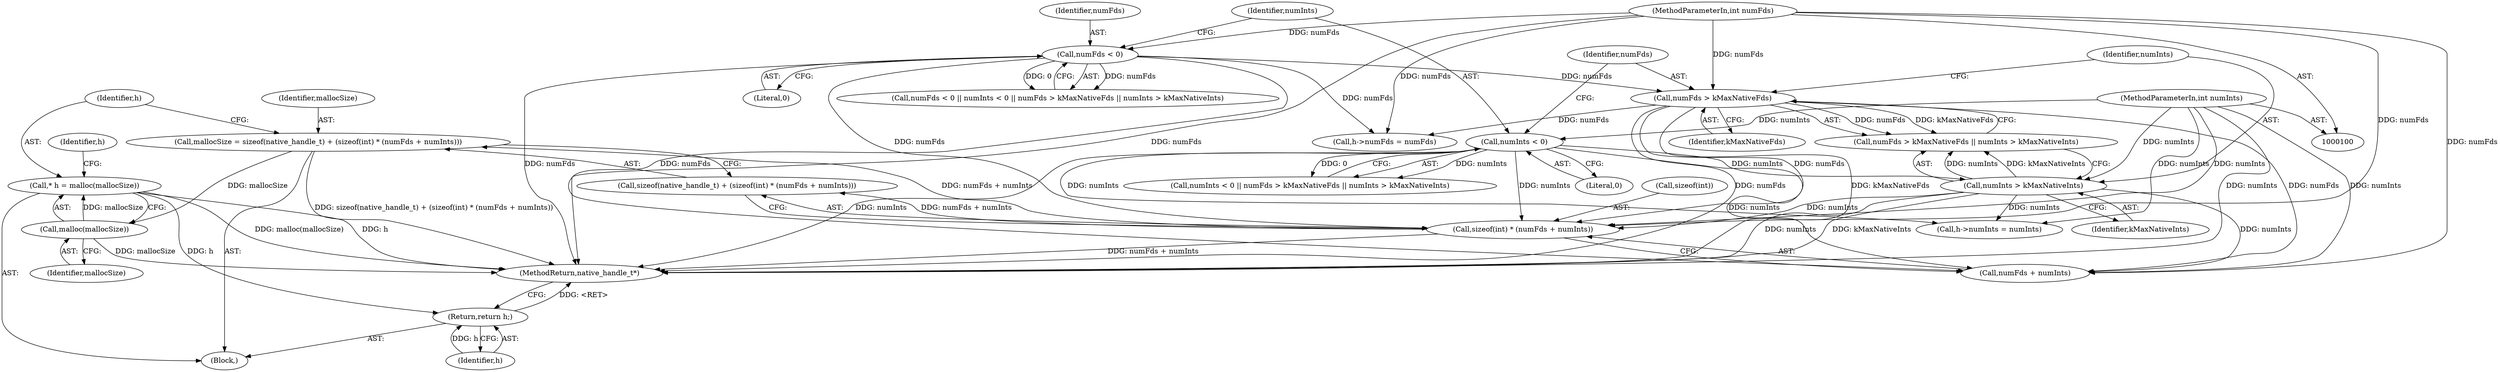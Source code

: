 digraph "0_Android_e8c62fb484151f76ab88b1d5130f38de24ac8c14@API" {
"1000136" [label="(Call,* h = malloc(mallocSize))"];
"1000138" [label="(Call,malloc(mallocSize))"];
"1000124" [label="(Call,mallocSize = sizeof(native_handle_t) + (sizeof(int) * (numFds + numInts)))"];
"1000129" [label="(Call,sizeof(int) * (numFds + numInts))"];
"1000106" [label="(Call,numFds < 0)"];
"1000101" [label="(MethodParameterIn,int numFds)"];
"1000114" [label="(Call,numFds > kMaxNativeFds)"];
"1000117" [label="(Call,numInts > kMaxNativeInts)"];
"1000110" [label="(Call,numInts < 0)"];
"1000102" [label="(MethodParameterIn,int numInts)"];
"1000159" [label="(Return,return h;)"];
"1000114" [label="(Call,numFds > kMaxNativeFds)"];
"1000137" [label="(Identifier,h)"];
"1000160" [label="(Identifier,h)"];
"1000136" [label="(Call,* h = malloc(mallocSize))"];
"1000113" [label="(Call,numFds > kMaxNativeFds || numInts > kMaxNativeInts)"];
"1000125" [label="(Identifier,mallocSize)"];
"1000117" [label="(Call,numInts > kMaxNativeInts)"];
"1000107" [label="(Identifier,numFds)"];
"1000116" [label="(Identifier,kMaxNativeFds)"];
"1000161" [label="(MethodReturn,native_handle_t*)"];
"1000132" [label="(Call,numFds + numInts)"];
"1000101" [label="(MethodParameterIn,int numFds)"];
"1000111" [label="(Identifier,numInts)"];
"1000115" [label="(Identifier,numFds)"];
"1000124" [label="(Call,mallocSize = sizeof(native_handle_t) + (sizeof(int) * (numFds + numInts)))"];
"1000103" [label="(Block,)"];
"1000159" [label="(Return,return h;)"];
"1000112" [label="(Literal,0)"];
"1000110" [label="(Call,numInts < 0)"];
"1000118" [label="(Identifier,numInts)"];
"1000108" [label="(Literal,0)"];
"1000141" [label="(Identifier,h)"];
"1000139" [label="(Identifier,mallocSize)"];
"1000119" [label="(Identifier,kMaxNativeInts)"];
"1000129" [label="(Call,sizeof(int) * (numFds + numInts))"];
"1000149" [label="(Call,h->numFds = numFds)"];
"1000126" [label="(Call,sizeof(native_handle_t) + (sizeof(int) * (numFds + numInts)))"];
"1000138" [label="(Call,malloc(mallocSize))"];
"1000105" [label="(Call,numFds < 0 || numInts < 0 || numFds > kMaxNativeFds || numInts > kMaxNativeInts)"];
"1000109" [label="(Call,numInts < 0 || numFds > kMaxNativeFds || numInts > kMaxNativeInts)"];
"1000154" [label="(Call,h->numInts = numInts)"];
"1000130" [label="(Call,sizeof(int))"];
"1000106" [label="(Call,numFds < 0)"];
"1000102" [label="(MethodParameterIn,int numInts)"];
"1000136" -> "1000103"  [label="AST: "];
"1000136" -> "1000138"  [label="CFG: "];
"1000137" -> "1000136"  [label="AST: "];
"1000138" -> "1000136"  [label="AST: "];
"1000141" -> "1000136"  [label="CFG: "];
"1000136" -> "1000161"  [label="DDG: malloc(mallocSize)"];
"1000136" -> "1000161"  [label="DDG: h"];
"1000138" -> "1000136"  [label="DDG: mallocSize"];
"1000136" -> "1000159"  [label="DDG: h"];
"1000138" -> "1000139"  [label="CFG: "];
"1000139" -> "1000138"  [label="AST: "];
"1000138" -> "1000161"  [label="DDG: mallocSize"];
"1000124" -> "1000138"  [label="DDG: mallocSize"];
"1000124" -> "1000103"  [label="AST: "];
"1000124" -> "1000126"  [label="CFG: "];
"1000125" -> "1000124"  [label="AST: "];
"1000126" -> "1000124"  [label="AST: "];
"1000137" -> "1000124"  [label="CFG: "];
"1000124" -> "1000161"  [label="DDG: sizeof(native_handle_t) + (sizeof(int) * (numFds + numInts))"];
"1000129" -> "1000124"  [label="DDG: numFds + numInts"];
"1000129" -> "1000126"  [label="AST: "];
"1000129" -> "1000132"  [label="CFG: "];
"1000130" -> "1000129"  [label="AST: "];
"1000132" -> "1000129"  [label="AST: "];
"1000126" -> "1000129"  [label="CFG: "];
"1000129" -> "1000161"  [label="DDG: numFds + numInts"];
"1000129" -> "1000126"  [label="DDG: numFds + numInts"];
"1000106" -> "1000129"  [label="DDG: numFds"];
"1000114" -> "1000129"  [label="DDG: numFds"];
"1000101" -> "1000129"  [label="DDG: numFds"];
"1000117" -> "1000129"  [label="DDG: numInts"];
"1000110" -> "1000129"  [label="DDG: numInts"];
"1000102" -> "1000129"  [label="DDG: numInts"];
"1000106" -> "1000105"  [label="AST: "];
"1000106" -> "1000108"  [label="CFG: "];
"1000107" -> "1000106"  [label="AST: "];
"1000108" -> "1000106"  [label="AST: "];
"1000111" -> "1000106"  [label="CFG: "];
"1000105" -> "1000106"  [label="CFG: "];
"1000106" -> "1000161"  [label="DDG: numFds"];
"1000106" -> "1000105"  [label="DDG: numFds"];
"1000106" -> "1000105"  [label="DDG: 0"];
"1000101" -> "1000106"  [label="DDG: numFds"];
"1000106" -> "1000114"  [label="DDG: numFds"];
"1000106" -> "1000132"  [label="DDG: numFds"];
"1000106" -> "1000149"  [label="DDG: numFds"];
"1000101" -> "1000100"  [label="AST: "];
"1000101" -> "1000161"  [label="DDG: numFds"];
"1000101" -> "1000114"  [label="DDG: numFds"];
"1000101" -> "1000132"  [label="DDG: numFds"];
"1000101" -> "1000149"  [label="DDG: numFds"];
"1000114" -> "1000113"  [label="AST: "];
"1000114" -> "1000116"  [label="CFG: "];
"1000115" -> "1000114"  [label="AST: "];
"1000116" -> "1000114"  [label="AST: "];
"1000118" -> "1000114"  [label="CFG: "];
"1000113" -> "1000114"  [label="CFG: "];
"1000114" -> "1000161"  [label="DDG: numFds"];
"1000114" -> "1000161"  [label="DDG: kMaxNativeFds"];
"1000114" -> "1000113"  [label="DDG: numFds"];
"1000114" -> "1000113"  [label="DDG: kMaxNativeFds"];
"1000114" -> "1000132"  [label="DDG: numFds"];
"1000114" -> "1000149"  [label="DDG: numFds"];
"1000117" -> "1000113"  [label="AST: "];
"1000117" -> "1000119"  [label="CFG: "];
"1000118" -> "1000117"  [label="AST: "];
"1000119" -> "1000117"  [label="AST: "];
"1000113" -> "1000117"  [label="CFG: "];
"1000117" -> "1000161"  [label="DDG: numInts"];
"1000117" -> "1000161"  [label="DDG: kMaxNativeInts"];
"1000117" -> "1000113"  [label="DDG: numInts"];
"1000117" -> "1000113"  [label="DDG: kMaxNativeInts"];
"1000110" -> "1000117"  [label="DDG: numInts"];
"1000102" -> "1000117"  [label="DDG: numInts"];
"1000117" -> "1000132"  [label="DDG: numInts"];
"1000117" -> "1000154"  [label="DDG: numInts"];
"1000110" -> "1000109"  [label="AST: "];
"1000110" -> "1000112"  [label="CFG: "];
"1000111" -> "1000110"  [label="AST: "];
"1000112" -> "1000110"  [label="AST: "];
"1000115" -> "1000110"  [label="CFG: "];
"1000109" -> "1000110"  [label="CFG: "];
"1000110" -> "1000161"  [label="DDG: numInts"];
"1000110" -> "1000109"  [label="DDG: numInts"];
"1000110" -> "1000109"  [label="DDG: 0"];
"1000102" -> "1000110"  [label="DDG: numInts"];
"1000110" -> "1000132"  [label="DDG: numInts"];
"1000110" -> "1000154"  [label="DDG: numInts"];
"1000102" -> "1000100"  [label="AST: "];
"1000102" -> "1000161"  [label="DDG: numInts"];
"1000102" -> "1000132"  [label="DDG: numInts"];
"1000102" -> "1000154"  [label="DDG: numInts"];
"1000159" -> "1000103"  [label="AST: "];
"1000159" -> "1000160"  [label="CFG: "];
"1000160" -> "1000159"  [label="AST: "];
"1000161" -> "1000159"  [label="CFG: "];
"1000159" -> "1000161"  [label="DDG: <RET>"];
"1000160" -> "1000159"  [label="DDG: h"];
}

